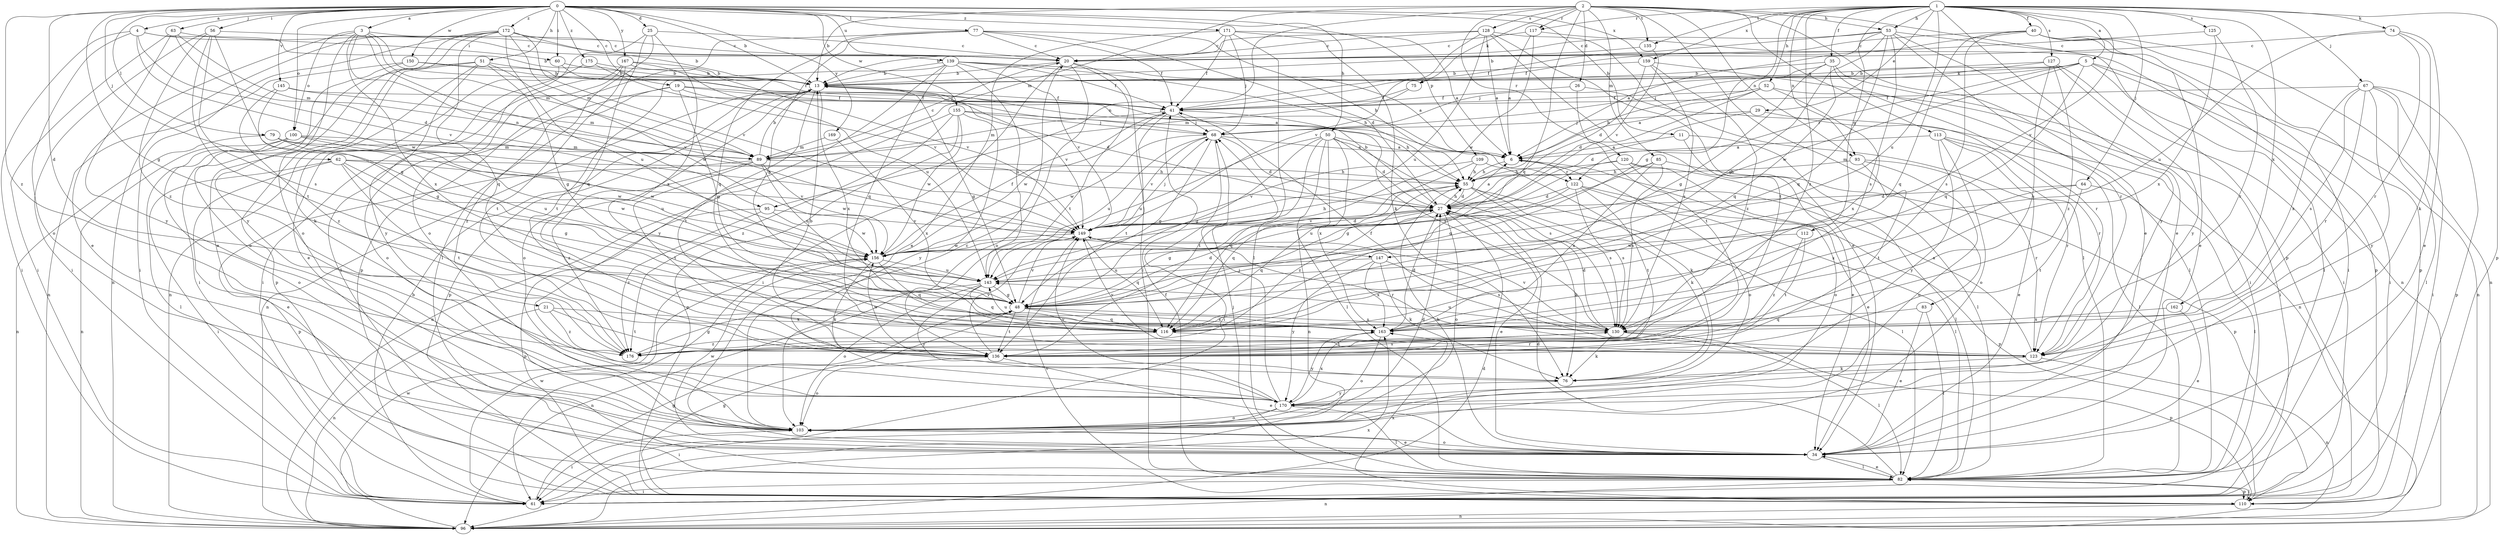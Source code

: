 strict digraph  {
0;
1;
2;
3;
4;
5;
6;
11;
13;
19;
20;
21;
25;
26;
27;
29;
34;
35;
40;
41;
48;
50;
51;
52;
53;
55;
56;
60;
61;
62;
63;
64;
67;
68;
74;
75;
76;
77;
79;
82;
83;
85;
89;
93;
95;
96;
100;
103;
109;
110;
112;
113;
116;
117;
120;
122;
123;
125;
127;
128;
130;
135;
136;
139;
143;
145;
147;
149;
150;
155;
156;
159;
162;
163;
167;
169;
170;
171;
172;
175;
176;
0 -> 3  [label=a];
0 -> 4  [label=a];
0 -> 11  [label=b];
0 -> 13  [label=b];
0 -> 19  [label=c];
0 -> 21  [label=d];
0 -> 25  [label=d];
0 -> 48  [label=g];
0 -> 50  [label=h];
0 -> 51  [label=h];
0 -> 56  [label=i];
0 -> 60  [label=i];
0 -> 62  [label=j];
0 -> 63  [label=j];
0 -> 77  [label=l];
0 -> 79  [label=l];
0 -> 100  [label=o];
0 -> 109  [label=p];
0 -> 139  [label=u];
0 -> 145  [label=v];
0 -> 150  [label=w];
0 -> 155  [label=w];
0 -> 159  [label=x];
0 -> 167  [label=y];
0 -> 169  [label=y];
0 -> 171  [label=z];
0 -> 172  [label=z];
0 -> 175  [label=z];
0 -> 176  [label=z];
1 -> 5  [label=a];
1 -> 29  [label=e];
1 -> 34  [label=e];
1 -> 35  [label=f];
1 -> 40  [label=f];
1 -> 48  [label=g];
1 -> 52  [label=h];
1 -> 53  [label=h];
1 -> 64  [label=j];
1 -> 67  [label=j];
1 -> 74  [label=k];
1 -> 93  [label=n];
1 -> 110  [label=p];
1 -> 112  [label=q];
1 -> 117  [label=r];
1 -> 125  [label=s];
1 -> 127  [label=s];
1 -> 135  [label=t];
1 -> 143  [label=u];
1 -> 147  [label=v];
1 -> 159  [label=x];
1 -> 162  [label=x];
1 -> 176  [label=z];
2 -> 13  [label=b];
2 -> 26  [label=d];
2 -> 34  [label=e];
2 -> 53  [label=h];
2 -> 75  [label=k];
2 -> 83  [label=m];
2 -> 85  [label=m];
2 -> 89  [label=m];
2 -> 93  [label=n];
2 -> 95  [label=n];
2 -> 110  [label=p];
2 -> 113  [label=q];
2 -> 116  [label=q];
2 -> 117  [label=r];
2 -> 120  [label=r];
2 -> 128  [label=s];
2 -> 135  [label=t];
3 -> 20  [label=c];
3 -> 34  [label=e];
3 -> 89  [label=m];
3 -> 95  [label=n];
3 -> 100  [label=o];
3 -> 122  [label=r];
3 -> 147  [label=v];
3 -> 163  [label=x];
3 -> 170  [label=y];
4 -> 13  [label=b];
4 -> 60  [label=i];
4 -> 61  [label=i];
4 -> 103  [label=o];
4 -> 149  [label=v];
4 -> 156  [label=w];
5 -> 13  [label=b];
5 -> 61  [label=i];
5 -> 68  [label=j];
5 -> 75  [label=k];
5 -> 82  [label=l];
5 -> 96  [label=n];
5 -> 116  [label=q];
5 -> 122  [label=r];
5 -> 156  [label=w];
6 -> 55  [label=h];
6 -> 103  [label=o];
6 -> 122  [label=r];
11 -> 6  [label=a];
11 -> 34  [label=e];
11 -> 82  [label=l];
13 -> 41  [label=f];
13 -> 48  [label=g];
13 -> 96  [label=n];
13 -> 103  [label=o];
13 -> 110  [label=p];
13 -> 136  [label=t];
13 -> 149  [label=v];
13 -> 163  [label=x];
19 -> 6  [label=a];
19 -> 27  [label=d];
19 -> 41  [label=f];
19 -> 48  [label=g];
19 -> 103  [label=o];
19 -> 176  [label=z];
20 -> 13  [label=b];
20 -> 61  [label=i];
20 -> 82  [label=l];
20 -> 103  [label=o];
20 -> 136  [label=t];
21 -> 96  [label=n];
21 -> 136  [label=t];
21 -> 163  [label=x];
21 -> 176  [label=z];
25 -> 20  [label=c];
25 -> 82  [label=l];
25 -> 103  [label=o];
25 -> 116  [label=q];
25 -> 163  [label=x];
26 -> 41  [label=f];
26 -> 96  [label=n];
26 -> 136  [label=t];
27 -> 6  [label=a];
27 -> 13  [label=b];
27 -> 34  [label=e];
27 -> 48  [label=g];
27 -> 55  [label=h];
27 -> 76  [label=k];
27 -> 103  [label=o];
27 -> 116  [label=q];
27 -> 149  [label=v];
29 -> 27  [label=d];
29 -> 68  [label=j];
29 -> 123  [label=r];
34 -> 55  [label=h];
34 -> 82  [label=l];
34 -> 103  [label=o];
34 -> 156  [label=w];
35 -> 13  [label=b];
35 -> 48  [label=g];
35 -> 55  [label=h];
35 -> 61  [label=i];
35 -> 116  [label=q];
35 -> 123  [label=r];
40 -> 20  [label=c];
40 -> 34  [label=e];
40 -> 41  [label=f];
40 -> 61  [label=i];
40 -> 96  [label=n];
40 -> 110  [label=p];
40 -> 116  [label=q];
40 -> 130  [label=s];
41 -> 68  [label=j];
41 -> 89  [label=m];
41 -> 130  [label=s];
41 -> 136  [label=t];
41 -> 156  [label=w];
48 -> 27  [label=d];
48 -> 116  [label=q];
48 -> 130  [label=s];
48 -> 136  [label=t];
48 -> 149  [label=v];
48 -> 163  [label=x];
50 -> 6  [label=a];
50 -> 27  [label=d];
50 -> 48  [label=g];
50 -> 82  [label=l];
50 -> 96  [label=n];
50 -> 130  [label=s];
50 -> 136  [label=t];
50 -> 143  [label=u];
50 -> 163  [label=x];
51 -> 13  [label=b];
51 -> 48  [label=g];
51 -> 61  [label=i];
51 -> 96  [label=n];
51 -> 110  [label=p];
51 -> 156  [label=w];
51 -> 170  [label=y];
52 -> 6  [label=a];
52 -> 27  [label=d];
52 -> 41  [label=f];
52 -> 61  [label=i];
52 -> 163  [label=x];
53 -> 6  [label=a];
53 -> 20  [label=c];
53 -> 41  [label=f];
53 -> 48  [label=g];
53 -> 110  [label=p];
53 -> 116  [label=q];
53 -> 123  [label=r];
53 -> 130  [label=s];
53 -> 170  [label=y];
55 -> 27  [label=d];
55 -> 76  [label=k];
55 -> 82  [label=l];
55 -> 116  [label=q];
55 -> 130  [label=s];
55 -> 176  [label=z];
56 -> 20  [label=c];
56 -> 48  [label=g];
56 -> 61  [label=i];
56 -> 130  [label=s];
56 -> 136  [label=t];
56 -> 176  [label=z];
60 -> 13  [label=b];
60 -> 68  [label=j];
60 -> 76  [label=k];
61 -> 13  [label=b];
61 -> 48  [label=g];
61 -> 156  [label=w];
62 -> 34  [label=e];
62 -> 48  [label=g];
62 -> 55  [label=h];
62 -> 61  [label=i];
62 -> 136  [label=t];
62 -> 149  [label=v];
62 -> 156  [label=w];
63 -> 20  [label=c];
63 -> 27  [label=d];
63 -> 61  [label=i];
63 -> 89  [label=m];
63 -> 170  [label=y];
64 -> 27  [label=d];
64 -> 82  [label=l];
64 -> 136  [label=t];
64 -> 163  [label=x];
67 -> 41  [label=f];
67 -> 61  [label=i];
67 -> 82  [label=l];
67 -> 110  [label=p];
67 -> 123  [label=r];
67 -> 130  [label=s];
67 -> 163  [label=x];
67 -> 170  [label=y];
68 -> 6  [label=a];
68 -> 27  [label=d];
68 -> 48  [label=g];
68 -> 61  [label=i];
68 -> 143  [label=u];
68 -> 149  [label=v];
68 -> 156  [label=w];
74 -> 20  [label=c];
74 -> 34  [label=e];
74 -> 76  [label=k];
74 -> 123  [label=r];
74 -> 143  [label=u];
75 -> 41  [label=f];
75 -> 89  [label=m];
76 -> 170  [label=y];
77 -> 20  [label=c];
77 -> 27  [label=d];
77 -> 41  [label=f];
77 -> 48  [label=g];
77 -> 55  [label=h];
77 -> 110  [label=p];
77 -> 116  [label=q];
79 -> 89  [label=m];
79 -> 96  [label=n];
79 -> 143  [label=u];
79 -> 156  [label=w];
82 -> 27  [label=d];
82 -> 34  [label=e];
82 -> 41  [label=f];
82 -> 61  [label=i];
82 -> 68  [label=j];
82 -> 96  [label=n];
82 -> 110  [label=p];
83 -> 34  [label=e];
83 -> 82  [label=l];
83 -> 116  [label=q];
85 -> 48  [label=g];
85 -> 55  [label=h];
85 -> 110  [label=p];
85 -> 130  [label=s];
85 -> 163  [label=x];
89 -> 13  [label=b];
89 -> 20  [label=c];
89 -> 55  [label=h];
89 -> 110  [label=p];
89 -> 136  [label=t];
89 -> 143  [label=u];
89 -> 156  [label=w];
89 -> 176  [label=z];
93 -> 55  [label=h];
93 -> 103  [label=o];
93 -> 123  [label=r];
93 -> 136  [label=t];
95 -> 110  [label=p];
95 -> 149  [label=v];
95 -> 156  [label=w];
95 -> 176  [label=z];
96 -> 27  [label=d];
96 -> 156  [label=w];
96 -> 163  [label=x];
100 -> 82  [label=l];
100 -> 89  [label=m];
100 -> 96  [label=n];
100 -> 103  [label=o];
100 -> 143  [label=u];
100 -> 156  [label=w];
103 -> 20  [label=c];
103 -> 27  [label=d];
103 -> 34  [label=e];
103 -> 61  [label=i];
109 -> 55  [label=h];
109 -> 76  [label=k];
109 -> 116  [label=q];
109 -> 149  [label=v];
110 -> 48  [label=g];
110 -> 82  [label=l];
110 -> 96  [label=n];
110 -> 149  [label=v];
110 -> 163  [label=x];
112 -> 136  [label=t];
112 -> 156  [label=w];
112 -> 176  [label=z];
113 -> 6  [label=a];
113 -> 34  [label=e];
113 -> 82  [label=l];
113 -> 103  [label=o];
113 -> 123  [label=r];
113 -> 170  [label=y];
116 -> 123  [label=r];
116 -> 143  [label=u];
116 -> 176  [label=z];
117 -> 6  [label=a];
117 -> 20  [label=c];
117 -> 96  [label=n];
117 -> 156  [label=w];
120 -> 34  [label=e];
120 -> 48  [label=g];
120 -> 55  [label=h];
120 -> 82  [label=l];
120 -> 103  [label=o];
122 -> 27  [label=d];
122 -> 82  [label=l];
122 -> 110  [label=p];
122 -> 130  [label=s];
122 -> 136  [label=t];
122 -> 143  [label=u];
123 -> 6  [label=a];
123 -> 13  [label=b];
123 -> 41  [label=f];
123 -> 76  [label=k];
123 -> 96  [label=n];
123 -> 149  [label=v];
125 -> 20  [label=c];
125 -> 123  [label=r];
125 -> 163  [label=x];
127 -> 13  [label=b];
127 -> 61  [label=i];
127 -> 68  [label=j];
127 -> 130  [label=s];
127 -> 170  [label=y];
127 -> 176  [label=z];
128 -> 6  [label=a];
128 -> 13  [label=b];
128 -> 20  [label=c];
128 -> 34  [label=e];
128 -> 82  [label=l];
128 -> 136  [label=t];
128 -> 143  [label=u];
128 -> 149  [label=v];
130 -> 27  [label=d];
130 -> 76  [label=k];
130 -> 82  [label=l];
130 -> 110  [label=p];
130 -> 136  [label=t];
130 -> 143  [label=u];
130 -> 149  [label=v];
135 -> 13  [label=b];
135 -> 149  [label=v];
136 -> 34  [label=e];
136 -> 103  [label=o];
136 -> 130  [label=s];
136 -> 149  [label=v];
136 -> 156  [label=w];
139 -> 6  [label=a];
139 -> 13  [label=b];
139 -> 41  [label=f];
139 -> 55  [label=h];
139 -> 116  [label=q];
139 -> 136  [label=t];
139 -> 143  [label=u];
139 -> 149  [label=v];
139 -> 170  [label=y];
143 -> 48  [label=g];
143 -> 96  [label=n];
143 -> 103  [label=o];
143 -> 116  [label=q];
143 -> 170  [label=y];
145 -> 41  [label=f];
145 -> 48  [label=g];
145 -> 89  [label=m];
145 -> 176  [label=z];
147 -> 76  [label=k];
147 -> 130  [label=s];
147 -> 143  [label=u];
147 -> 163  [label=x];
147 -> 170  [label=y];
149 -> 27  [label=d];
149 -> 55  [label=h];
149 -> 68  [label=j];
149 -> 116  [label=q];
149 -> 123  [label=r];
149 -> 156  [label=w];
150 -> 13  [label=b];
150 -> 41  [label=f];
150 -> 96  [label=n];
150 -> 103  [label=o];
155 -> 55  [label=h];
155 -> 68  [label=j];
155 -> 96  [label=n];
155 -> 110  [label=p];
155 -> 156  [label=w];
155 -> 170  [label=y];
155 -> 176  [label=z];
156 -> 41  [label=f];
156 -> 76  [label=k];
156 -> 116  [label=q];
156 -> 143  [label=u];
159 -> 13  [label=b];
159 -> 27  [label=d];
159 -> 82  [label=l];
159 -> 130  [label=s];
159 -> 176  [label=z];
162 -> 34  [label=e];
162 -> 163  [label=x];
163 -> 27  [label=d];
163 -> 103  [label=o];
163 -> 170  [label=y];
167 -> 13  [label=b];
167 -> 61  [label=i];
167 -> 82  [label=l];
167 -> 136  [label=t];
167 -> 143  [label=u];
167 -> 149  [label=v];
169 -> 89  [label=m];
169 -> 163  [label=x];
170 -> 61  [label=i];
170 -> 68  [label=j];
170 -> 82  [label=l];
170 -> 103  [label=o];
170 -> 149  [label=v];
170 -> 163  [label=x];
171 -> 6  [label=a];
171 -> 20  [label=c];
171 -> 34  [label=e];
171 -> 41  [label=f];
171 -> 68  [label=j];
171 -> 76  [label=k];
171 -> 82  [label=l];
172 -> 13  [label=b];
172 -> 20  [label=c];
172 -> 34  [label=e];
172 -> 61  [label=i];
172 -> 89  [label=m];
172 -> 96  [label=n];
172 -> 103  [label=o];
172 -> 116  [label=q];
172 -> 143  [label=u];
172 -> 149  [label=v];
175 -> 13  [label=b];
175 -> 34  [label=e];
175 -> 149  [label=v];
176 -> 48  [label=g];
}
